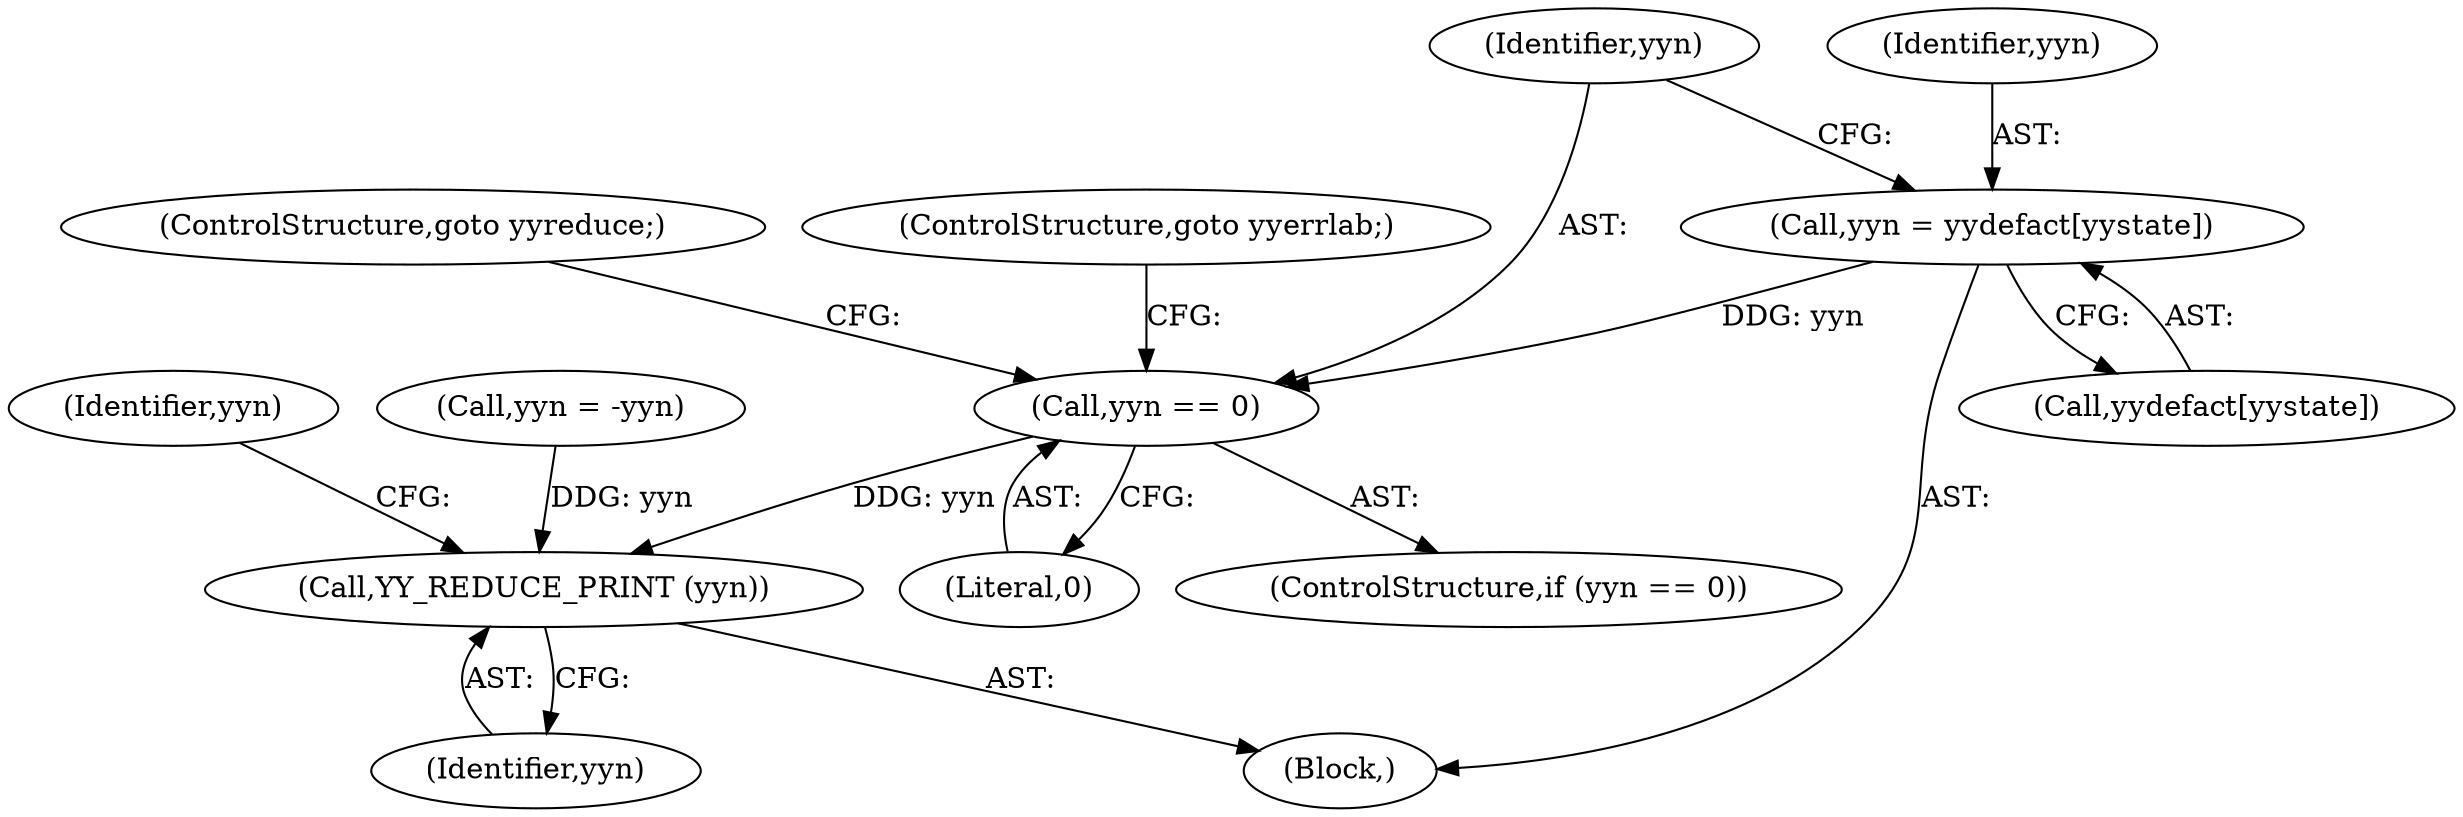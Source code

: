 digraph "0_yara_925bcf3c3b0a28b5b78e25d9efda5c0bf27ae699_1@array" {
"1000497" [label="(Call,yyn = yydefact[yystate])"];
"1000503" [label="(Call,yyn == 0)"];
"1000521" [label="(Call,YY_REDUCE_PRINT (yyn))"];
"1000507" [label="(ControlStructure,goto yyreduce;)"];
"1000498" [label="(Identifier,yyn)"];
"1000497" [label="(Call,yyn = yydefact[yystate])"];
"1000499" [label="(Call,yydefact[yystate])"];
"1000503" [label="(Call,yyn == 0)"];
"1000502" [label="(ControlStructure,if (yyn == 0))"];
"1000505" [label="(Literal,0)"];
"1000506" [label="(ControlStructure,goto yyerrlab;)"];
"1000524" [label="(Identifier,yyn)"];
"1000467" [label="(Call,yyn = -yyn)"];
"1000504" [label="(Identifier,yyn)"];
"1000522" [label="(Identifier,yyn)"];
"1000521" [label="(Call,YY_REDUCE_PRINT (yyn))"];
"1000216" [label="(Block,)"];
"1000497" -> "1000216"  [label="AST: "];
"1000497" -> "1000499"  [label="CFG: "];
"1000498" -> "1000497"  [label="AST: "];
"1000499" -> "1000497"  [label="AST: "];
"1000504" -> "1000497"  [label="CFG: "];
"1000497" -> "1000503"  [label="DDG: yyn"];
"1000503" -> "1000502"  [label="AST: "];
"1000503" -> "1000505"  [label="CFG: "];
"1000504" -> "1000503"  [label="AST: "];
"1000505" -> "1000503"  [label="AST: "];
"1000506" -> "1000503"  [label="CFG: "];
"1000507" -> "1000503"  [label="CFG: "];
"1000503" -> "1000521"  [label="DDG: yyn"];
"1000521" -> "1000216"  [label="AST: "];
"1000521" -> "1000522"  [label="CFG: "];
"1000522" -> "1000521"  [label="AST: "];
"1000524" -> "1000521"  [label="CFG: "];
"1000467" -> "1000521"  [label="DDG: yyn"];
}
